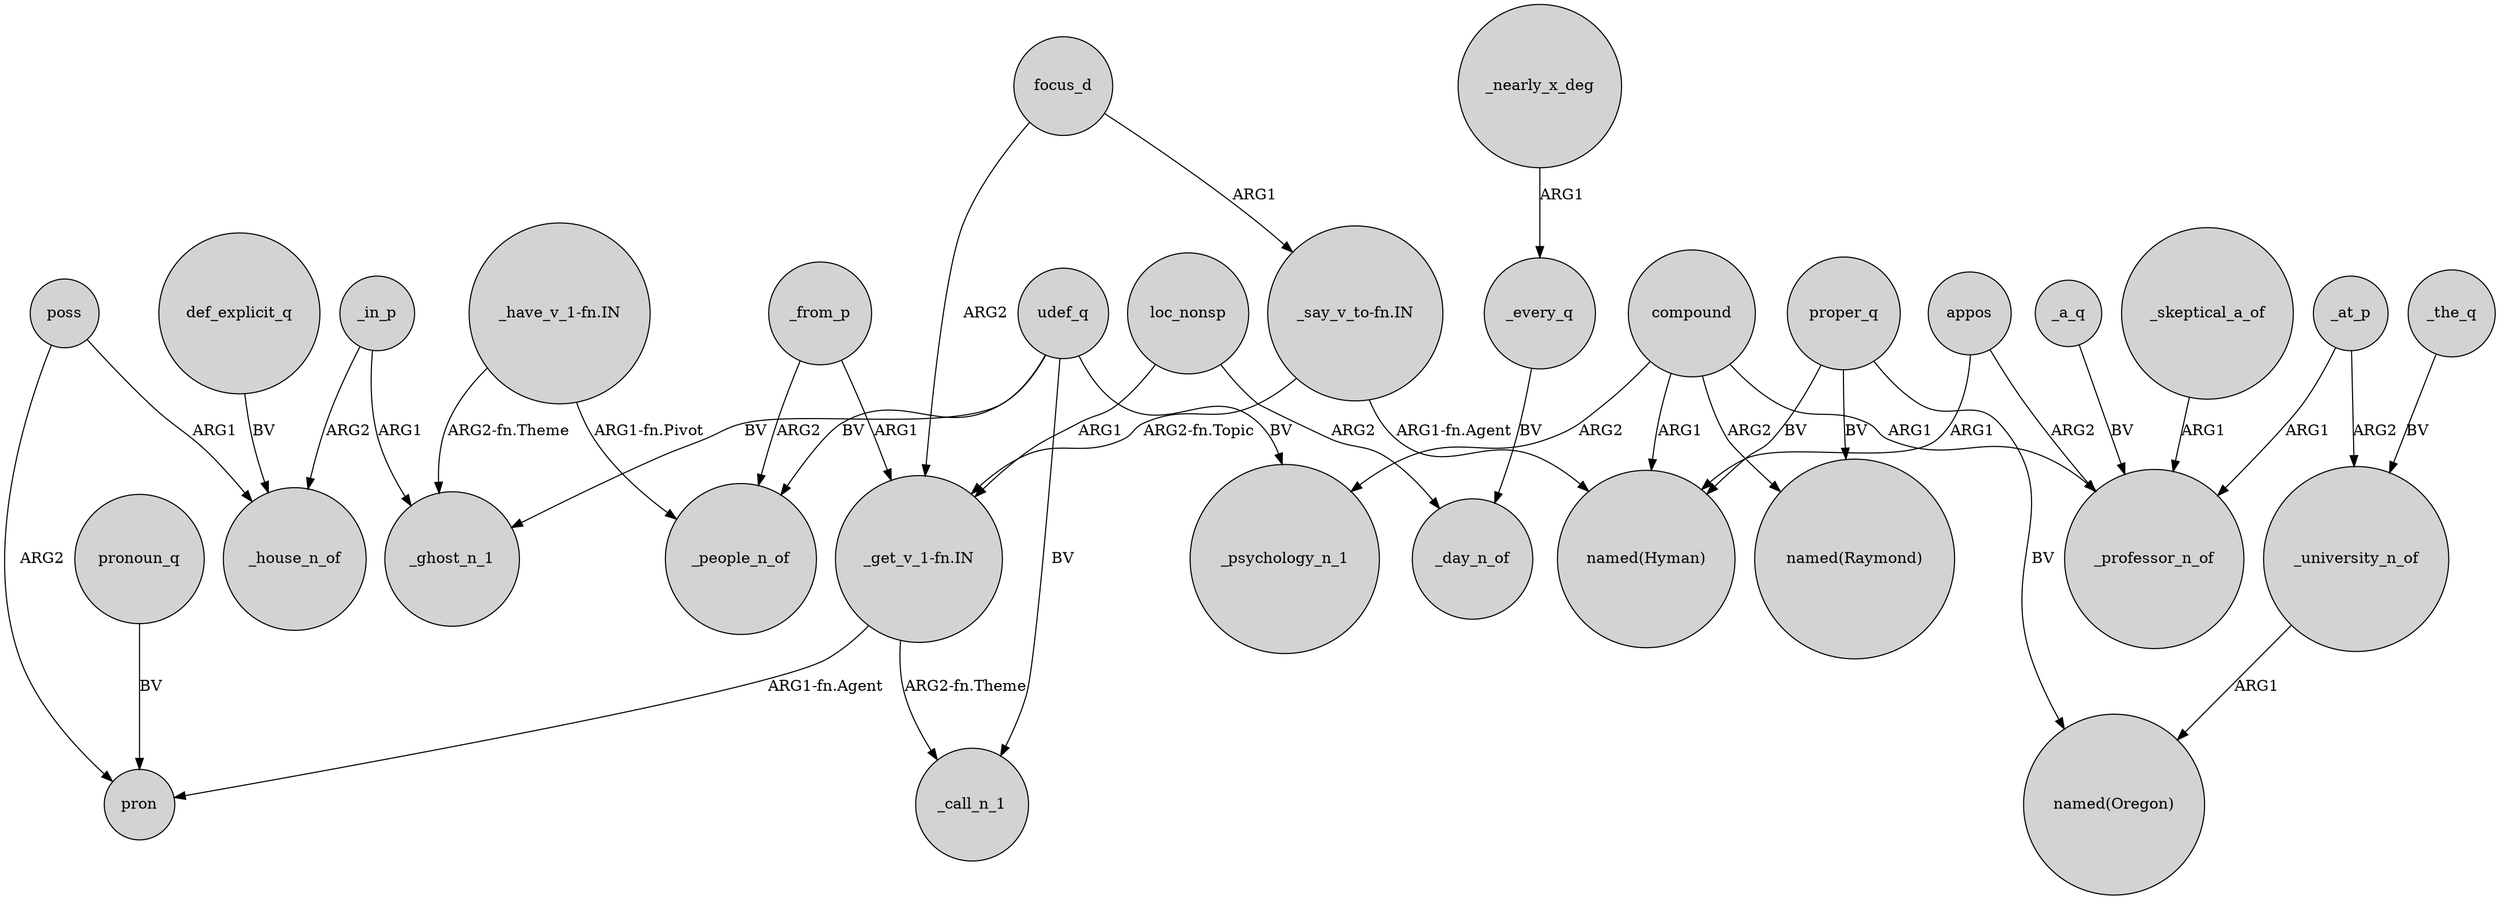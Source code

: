 digraph {
	node [shape=circle style=filled]
	_in_p -> _house_n_of [label=ARG2]
	_skeptical_a_of -> _professor_n_of [label=ARG1]
	appos -> "named(Hyman)" [label=ARG1]
	"_get_v_1-fn.IN" -> _call_n_1 [label="ARG2-fn.Theme"]
	proper_q -> "named(Hyman)" [label=BV]
	_nearly_x_deg -> _every_q [label=ARG1]
	compound -> "named(Hyman)" [label=ARG1]
	focus_d -> "_get_v_1-fn.IN" [label=ARG2]
	poss -> pron [label=ARG2]
	_the_q -> _university_n_of [label=BV]
	"_say_v_to-fn.IN" -> "named(Hyman)" [label="ARG1-fn.Agent"]
	_from_p -> _people_n_of [label=ARG2]
	poss -> _house_n_of [label=ARG1]
	compound -> "named(Raymond)" [label=ARG2]
	compound -> _professor_n_of [label=ARG1]
	_at_p -> _university_n_of [label=ARG2]
	"_have_v_1-fn.IN" -> _people_n_of [label="ARG1-fn.Pivot"]
	_a_q -> _professor_n_of [label=BV]
	udef_q -> _people_n_of [label=BV]
	_in_p -> _ghost_n_1 [label=ARG1]
	"_have_v_1-fn.IN" -> _ghost_n_1 [label="ARG2-fn.Theme"]
	pronoun_q -> pron [label=BV]
	udef_q -> _psychology_n_1 [label=BV]
	"_say_v_to-fn.IN" -> "_get_v_1-fn.IN" [label="ARG2-fn.Topic"]
	"_get_v_1-fn.IN" -> pron [label="ARG1-fn.Agent"]
	udef_q -> _ghost_n_1 [label=BV]
	proper_q -> "named(Oregon)" [label=BV]
	proper_q -> "named(Raymond)" [label=BV]
	_from_p -> "_get_v_1-fn.IN" [label=ARG1]
	loc_nonsp -> _day_n_of [label=ARG2]
	_at_p -> _professor_n_of [label=ARG1]
	_university_n_of -> "named(Oregon)" [label=ARG1]
	loc_nonsp -> "_get_v_1-fn.IN" [label=ARG1]
	_every_q -> _day_n_of [label=BV]
	appos -> _professor_n_of [label=ARG2]
	def_explicit_q -> _house_n_of [label=BV]
	focus_d -> "_say_v_to-fn.IN" [label=ARG1]
	compound -> _psychology_n_1 [label=ARG2]
	udef_q -> _call_n_1 [label=BV]
}
